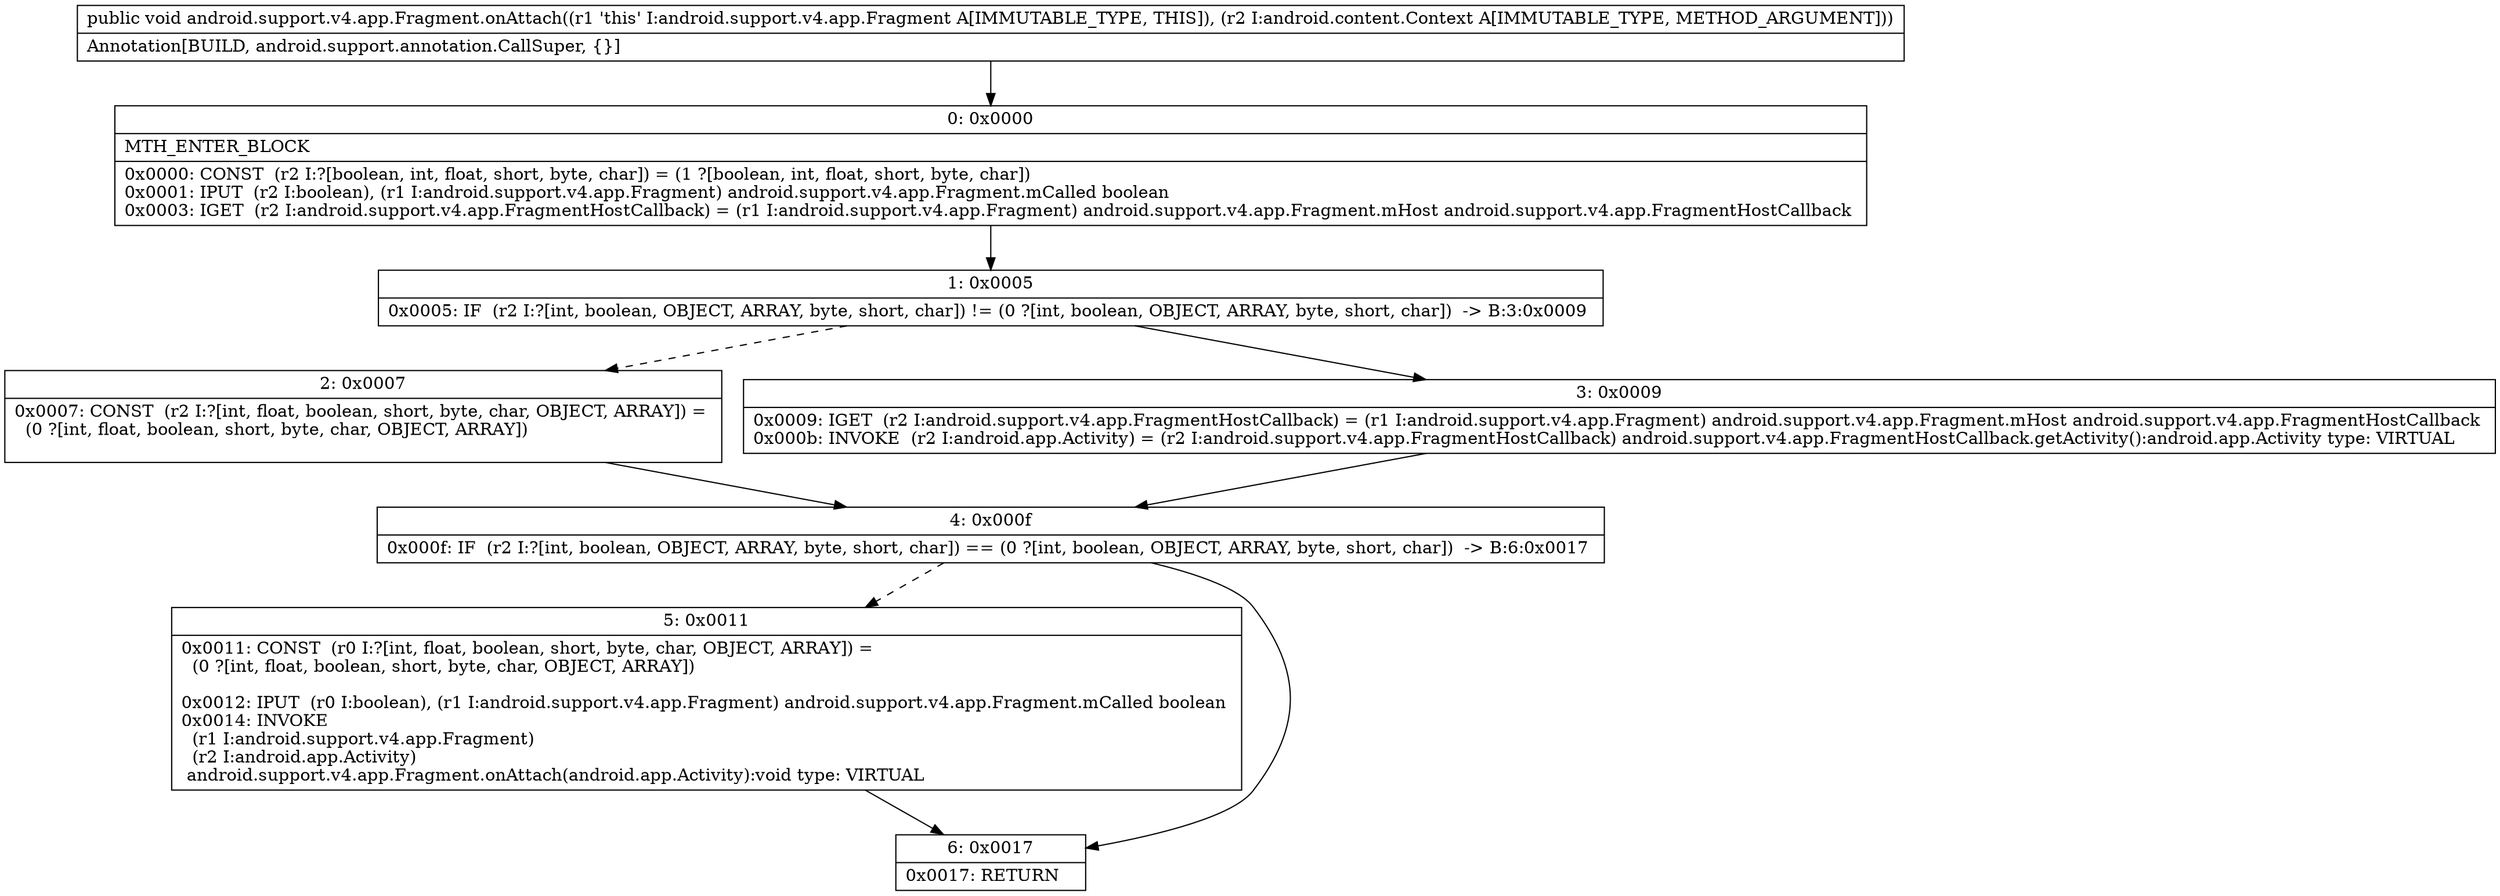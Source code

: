 digraph "CFG forandroid.support.v4.app.Fragment.onAttach(Landroid\/content\/Context;)V" {
Node_0 [shape=record,label="{0\:\ 0x0000|MTH_ENTER_BLOCK\l|0x0000: CONST  (r2 I:?[boolean, int, float, short, byte, char]) = (1 ?[boolean, int, float, short, byte, char]) \l0x0001: IPUT  (r2 I:boolean), (r1 I:android.support.v4.app.Fragment) android.support.v4.app.Fragment.mCalled boolean \l0x0003: IGET  (r2 I:android.support.v4.app.FragmentHostCallback) = (r1 I:android.support.v4.app.Fragment) android.support.v4.app.Fragment.mHost android.support.v4.app.FragmentHostCallback \l}"];
Node_1 [shape=record,label="{1\:\ 0x0005|0x0005: IF  (r2 I:?[int, boolean, OBJECT, ARRAY, byte, short, char]) != (0 ?[int, boolean, OBJECT, ARRAY, byte, short, char])  \-\> B:3:0x0009 \l}"];
Node_2 [shape=record,label="{2\:\ 0x0007|0x0007: CONST  (r2 I:?[int, float, boolean, short, byte, char, OBJECT, ARRAY]) = \l  (0 ?[int, float, boolean, short, byte, char, OBJECT, ARRAY])\l \l}"];
Node_3 [shape=record,label="{3\:\ 0x0009|0x0009: IGET  (r2 I:android.support.v4.app.FragmentHostCallback) = (r1 I:android.support.v4.app.Fragment) android.support.v4.app.Fragment.mHost android.support.v4.app.FragmentHostCallback \l0x000b: INVOKE  (r2 I:android.app.Activity) = (r2 I:android.support.v4.app.FragmentHostCallback) android.support.v4.app.FragmentHostCallback.getActivity():android.app.Activity type: VIRTUAL \l}"];
Node_4 [shape=record,label="{4\:\ 0x000f|0x000f: IF  (r2 I:?[int, boolean, OBJECT, ARRAY, byte, short, char]) == (0 ?[int, boolean, OBJECT, ARRAY, byte, short, char])  \-\> B:6:0x0017 \l}"];
Node_5 [shape=record,label="{5\:\ 0x0011|0x0011: CONST  (r0 I:?[int, float, boolean, short, byte, char, OBJECT, ARRAY]) = \l  (0 ?[int, float, boolean, short, byte, char, OBJECT, ARRAY])\l \l0x0012: IPUT  (r0 I:boolean), (r1 I:android.support.v4.app.Fragment) android.support.v4.app.Fragment.mCalled boolean \l0x0014: INVOKE  \l  (r1 I:android.support.v4.app.Fragment)\l  (r2 I:android.app.Activity)\l android.support.v4.app.Fragment.onAttach(android.app.Activity):void type: VIRTUAL \l}"];
Node_6 [shape=record,label="{6\:\ 0x0017|0x0017: RETURN   \l}"];
MethodNode[shape=record,label="{public void android.support.v4.app.Fragment.onAttach((r1 'this' I:android.support.v4.app.Fragment A[IMMUTABLE_TYPE, THIS]), (r2 I:android.content.Context A[IMMUTABLE_TYPE, METHOD_ARGUMENT]))  | Annotation[BUILD, android.support.annotation.CallSuper, \{\}]\l}"];
MethodNode -> Node_0;
Node_0 -> Node_1;
Node_1 -> Node_2[style=dashed];
Node_1 -> Node_3;
Node_2 -> Node_4;
Node_3 -> Node_4;
Node_4 -> Node_5[style=dashed];
Node_4 -> Node_6;
Node_5 -> Node_6;
}

